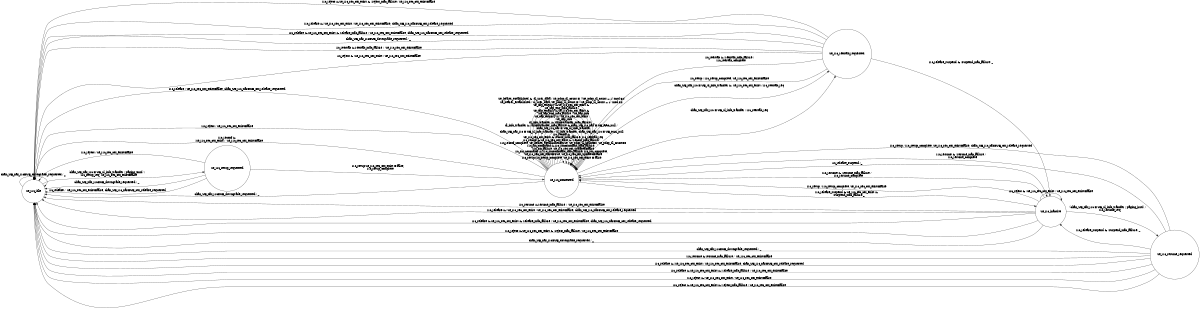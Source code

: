 digraph UE{
rankdir = LR;
size = "8,5"
node [shape = circle, label="ue_rrc_idle"]ue_rrc_idle;
node [shape = circle, label="ue_rrc_setup_requested"]ue_rrc_setup_requested;
node [shape = circle, label="ue_rrc_inactive"]ue_rrc_inactive;
node [shape = circle, label="ue_rrc_resume_requested"]ue_rrc_resume_requested;
node [shape = circle, label="ue_rrc_connected"]ue_rrc_connected;
node [shape = circle, label="ue_rrc_reestab_requested"]ue_rrc_reestab_requested;

//initial_state: ue_rrc_idle
//incoming messages: rrc_release; rrc_reject; rrc_setup; rrc_release_suspend; rrc_sm_command; rrc_reconf; rrc_reestab; rrc_resume; paging_tmsi; paging_irnti; dl_info_transfer; rrc_resume; ue_cap_enquiry; dl_user_data; 
//outgoing messages: null_action; rrc_setup_req; rrc_setup_complete; rrc_sm_complete; rrc_sm_failure; rrc_resume_req; rrc_resume_complete; rrc_reconf_complete; rrc_reestab_req; rrc_reestab_complete; ul_info_transfer; ue_cap_info; ul_user_data;
//environment variables: rrc_smcommand_mac_failure; reconf_mac_failure; ul_transfer_required; dlinfotransfer_mac_failure; resume_mac_failure; suspend_mac_failure; reject_mac_failure; release_mac_failure; ue_cap_enq_mac_failure; reestab_mac_failure; ue_bearer_setup_required
//state variables: ue_rrc_sec_ctx_exist{true, false}<false>; ue_bearer_established{true, false}<false>; ue_rrc_sec_ctx_updated{true, false}<false> ;chan_UE_rrc_nas{UE_dl_info_transfer,UE_RRC_null}<UE_RRC_null>; chan_UE_nas_rrc{UE_ul_info_transfer, UE_downgrade_requested, UE_ctx_release_requested, UE_NAS_null}<UE_NAS_null>
//sequence variables: ue_pdcp_ul_count {0, 32}<0, ((ue_pdcp_ul_count + 1) mod 32)>; ue_pdcp_dl_count {0, 32}<0, ((ue_pdcp_dl_count + 1) mod 32)> 

ue_rrc_idle -> ue_rrc_idle [label = "chan_UE_nas_rrc=UE_downgrade_requested / _ "]
ue_rrc_setup_requested -> ue_rrc_idle [label = "chan_UE_nas_rrc=UE_downgrade_requested / _ "]
ue_rrc_inactive -> ue_rrc_idle [label = "chan_UE_nas_rrc=UE_downgrade_requested / _ "]
ue_rrc_resume_requested -> ue_rrc_idle [label = "chan_UE_nas_rrc=UE_downgrade_requested / _ "]
ue_rrc_connected -> ue_rrc_idle [label = "chan_UE_nas_rrc=UE_downgrade_requested / _ "]
ue_rrc_reestab_requested -> ue_rrc_idle [label = "chan_UE_nas_rrc=UE_downgrade_requested / _ "]



ue_rrc_idle -> ue_rrc_setup_requested [label = "(chan_UE_nas_rrc = UE_ul_info_transfer | paging_tmsi) / 
    rrc_setup_req, ue_rrc_sec_ctx_exist=false"]

ue_rrc_setup_requested -> ue_rrc_idle [label = "rrc_release /  ue_rrc_sec_ctx_exist=false, chan_UE_rrc_nas=UE_ctx_release_requested"]
ue_rrc_setup_requested -> ue_rrc_idle [label = "rrc_reject / ue_rrc_sec_ctx_exist=false"]
ue_rrc_setup_requested -> ue_rrc_connected [label = "rrc_setup/ue_rrc_sec_ctx_exist = false, 
    rrc_setup_complete"]
//TODO: if upper layer provides TMSI, set the content of rrc_setup_complete msg with TMSI.

ue_rrc_connected -> ue_rrc_connected [label = "rrc_setup/rrc_setup_complete, ue_rrc_sec_ctx_exist = false"]

ue_rrc_connected -> ue_rrc_idle [label = "rrc_release / ue_rrc_sec_ctx_exist=false, chan_UE_rrc_nas=UE_ctx_release_requested"]

ue_rrc_connected -> ue_rrc_idle [label = "rrc_reject / ue_rrc_sec_ctx_exist=false"]

ue_rrc_connected -> ue_rrc_inactive [label = "rrc_release_suspend & ue_rrc_sec_ctx_exist & 
    !suspend_mac_failure/_"]

ue_rrc_connected -> ue_rrc_inactive [label = "rrc_release_suspend /_"]

ue_rrc_connected -> ue_rrc_connected [label = "rrc_sm_command & !rrc_smcommand_mac_failure/ rrc_sm_complete, 
    ue_rrc_sec_ctx_exist=true, ue_rrc_sec_ctx_updated=false"]

ue_rrc_connected -> ue_rrc_connected [label = "rrc_sm_command & rrc_smcommand_mac_failure/ 
    rrc_sm_failure, ue_rrc_sec_ctx_updated=false"]

ue_rrc_connected -> ue_rrc_connected [label = "rrc_reconf & ue_rrc_sec_ctx_exist & !reconf_mac_failure/ 
    rrc_reconf_complete, ue_bearer_established=true, ue_pdcp_ul_count=0, ue_pdcp_dl_count=0"]

ue_rrc_connected -> ue_rrc_connected [label = "rrc_reconf & 
    ue_rrc_sec_ctx_exist & reconf_mac_failure/ rrc_reestab_req"]

ue_rrc_connected -> ue_rrc_idle [label = "rrc_reconf & 
    !ue_rrc_sec_ctx_exist /  ue_rrc_sec_ctx_exist=false"]        

ue_rrc_connected -> ue_rrc_reestab_requested [label = "chan_UE_nas_rrc = UE_ul_info_transfer &  ue_rrc_sec_ctx_exist / rrc_reestab_req"]

ue_rrc_connected -> ue_rrc_connected [label = "chan_UE_nas_rrc = UE_ul_info_transfer / ul_info_transfer, chan_UE_nas_rrc = UE_NAS_null"]

ue_rrc_connected -> ue_rrc_connected [label = "dl_info_transfer & !dlinfotransfer_mac_failure & chan_UE_rrc_nas = UE_RRC_null / 
    chan_UE_rrc_nas = UE_dl_info_transfer"]

ue_rrc_connected -> ue_rrc_connected [label = "dl_info_transfer &  dlinfotransfer_mac_failure / _"]

ue_rrc_connected -> ue_rrc_connected [label = "ue_cap_enquiry & !ue_rrc_sec_ctx_exist 
    / ue_cap_info"]

ue_rrc_connected -> ue_rrc_connected [label = "ue_cap_enquiry & ue_rrc_sec_ctx_exist & 
    !ue_cap_enq_mac_failure / ue_cap_info"]

ue_rrc_connected -> ue_rrc_connected [label = "ue_cap_enquiry & ue_rrc_sec_ctx_exist & 
    ue_cap_enq_mac_failure / _ "]

ue_rrc_connected -> ue_rrc_reestab_requested [label = "chan_UE_nas_rrc = UE_ul_info_transfer / rrc_reestab_req"]

ue_rrc_connected -> ue_rrc_connected [label = "ue_bearer_established / ul_user_data, ue_pdcp_ul_count = ((ue_pdcp_ul_count + 1) mod 32)"]

ue_rrc_connected -> ue_rrc_connected [label = "ue_bearer_established &  dl_user_data / ue_pdcp_dl_count = ((ue_pdcp_dl_count + 1) mod 32)"]        


ue_rrc_inactive -> ue_rrc_resume_requested [label = "(chan_UE_nas_rrc = UE_ul_info_transfer | paging_irnti) / 
    rrc_resume_req"]
ue_rrc_inactive -> ue_rrc_connected [label = "rrc_resume & !resume_mac_failure /
    rrc_resume_complete"]
ue_rrc_inactive -> ue_rrc_idle [label = "rrc_resume & resume_mac_failure /  ue_rrc_sec_ctx_exist=false"]
ue_rrc_inactive -> ue_rrc_connected [label = "rrc_setup / rrc_setup_complete, ue_rrc_sec_ctx_exist=false"]
ue_rrc_inactive -> ue_rrc_idle [label = "rrc_release & !ue_rrc_sec_ctx_exist / ue_rrc_sec_ctx_exist=false, chan_UE_rrc_nas=UE_ctx_release_requested"]
ue_rrc_inactive -> ue_rrc_idle [label = "rrc_release & ue_rrc_sec_ctx_exist & !release_mac_failure / ue_rrc_sec_ctx_exist=false, chan_UE_rrc_nas=UE_ctx_release_requested"]
ue_rrc_inactive -> ue_rrc_inactive [label = "rrc_reject & !ue_rrc_sec_ctx_exist / ue_rrc_sec_ctx_exist=false"]
ue_rrc_inactive -> ue_rrc_idle [label = "rrc_reject & ue_rrc_sec_ctx_exist & !reject_mac_failure / ue_rrc_sec_ctx_exist=false"]



ue_rrc_resume_requested -> ue_rrc_connected [label = "rrc_resume & !resume_mac_failure /
    rrc_resume_complete"]
ue_rrc_resume_requested -> ue_rrc_idle [label = "rrc_resume & resume_mac_failure /  ue_rrc_sec_ctx_exist=false"]    
ue_rrc_resume_requested -> ue_rrc_connected [label = "rrc_setup / rrc_setup_complete, ue_rrc_sec_ctx_exist=false, chan_UE_rrc_nas=UE_ctx_release_requested"]
ue_rrc_resume_requested -> ue_rrc_idle [label = "rrc_release & !ue_rrc_sec_ctx_exist / ue_rrc_sec_ctx_exist=false, chan_UE_rrc_nas=UE_ctx_release_requested"]
ue_rrc_resume_requested -> ue_rrc_idle [label = "rrc_release & ue_rrc_sec_ctx_exist & !release_mac_failure / ue_rrc_sec_ctx_exist=false"]
ue_rrc_resume_requested -> ue_rrc_idle [label = "rrc_reject & !ue_rrc_sec_ctx_exist / ue_rrc_sec_ctx_exist=false"]
ue_rrc_resume_requested -> ue_rrc_idle [label = "rrc_reject & ue_rrc_sec_ctx_exist & !reject_mac_failure / ue_rrc_sec_ctx_exist=false"]
ue_rrc_resume_requested -> ue_rrc_inactive [label = "rrc_release_suspend & !suspend_mac_failure/ _"]


ue_rrc_reestab_requested -> ue_rrc_connected [label = "rrc_reestab & !reestab_mac_failure /
    rrc_reestab_complete"]
ue_rrc_reestab_requested -> ue_rrc_idle [label = "rrc_reestab & reestab_mac_failure /  ue_rrc_sec_ctx_exist=false"]    
ue_rrc_reestab_requested -> ue_rrc_connected [label = "rrc_setup / rrc_setup_complete, ue_rrc_sec_ctx_exist=false"]
ue_rrc_reestab_requested -> ue_rrc_idle [label = "rrc_release & !ue_rrc_sec_ctx_exist / ue_rrc_sec_ctx_exist=false, chan_UE_rrc_nas=UE_ctx_release_requested"]
ue_rrc_reestab_requested -> ue_rrc_idle [label = "rrc_release & ue_rrc_sec_ctx_exist & !release_mac_failure / ue_rrc_sec_ctx_exist=false, chan_UE_rrc_nas=UE_ctx_release_requested"]
ue_rrc_reestab_requested -> ue_rrc_idle [label = "rrc_reject & !ue_rrc_sec_ctx_exist / ue_rrc_sec_ctx_exist=false"]
ue_rrc_reestab_requested -> ue_rrc_idle [label = "rrc_reject & ue_rrc_sec_ctx_exist & !reject_mac_failure / ue_rrc_sec_ctx_exist=false"]
ue_rrc_reestab_requested -> ue_rrc_inactive [label = "rrc_release_suspend & !suspend_mac_failure/ _"]

}



